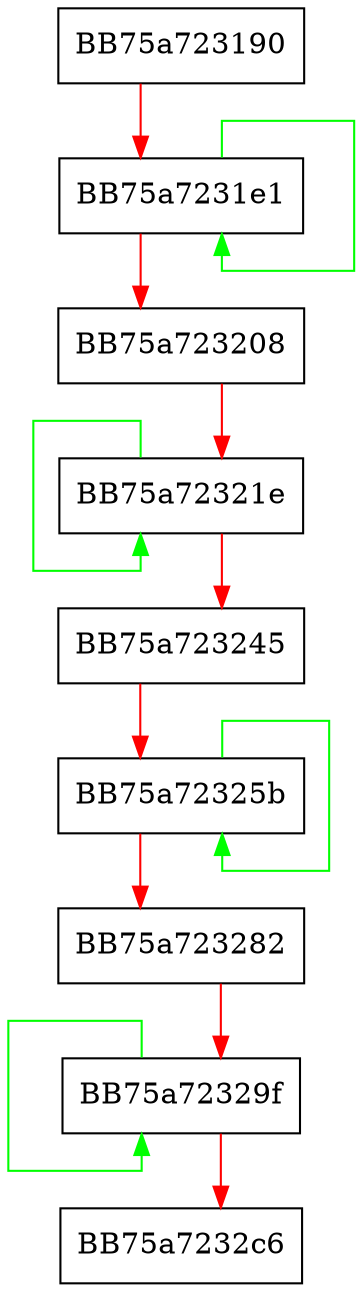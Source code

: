 digraph winRandomness {
  node [shape="box"];
  graph [splines=ortho];
  BB75a723190 -> BB75a7231e1 [color="red"];
  BB75a7231e1 -> BB75a7231e1 [color="green"];
  BB75a7231e1 -> BB75a723208 [color="red"];
  BB75a723208 -> BB75a72321e [color="red"];
  BB75a72321e -> BB75a72321e [color="green"];
  BB75a72321e -> BB75a723245 [color="red"];
  BB75a723245 -> BB75a72325b [color="red"];
  BB75a72325b -> BB75a72325b [color="green"];
  BB75a72325b -> BB75a723282 [color="red"];
  BB75a723282 -> BB75a72329f [color="red"];
  BB75a72329f -> BB75a72329f [color="green"];
  BB75a72329f -> BB75a7232c6 [color="red"];
}